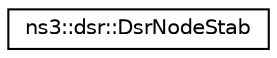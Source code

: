 digraph "Graphical Class Hierarchy"
{
 // LATEX_PDF_SIZE
  edge [fontname="Helvetica",fontsize="10",labelfontname="Helvetica",labelfontsize="10"];
  node [fontname="Helvetica",fontsize="10",shape=record];
  rankdir="LR";
  Node0 [label="ns3::dsr::DsrNodeStab",height=0.2,width=0.4,color="black", fillcolor="white", style="filled",URL="$classns3_1_1dsr_1_1_dsr_node_stab.html",tooltip="DsrNodeStab class (DSR node stability)"];
}
